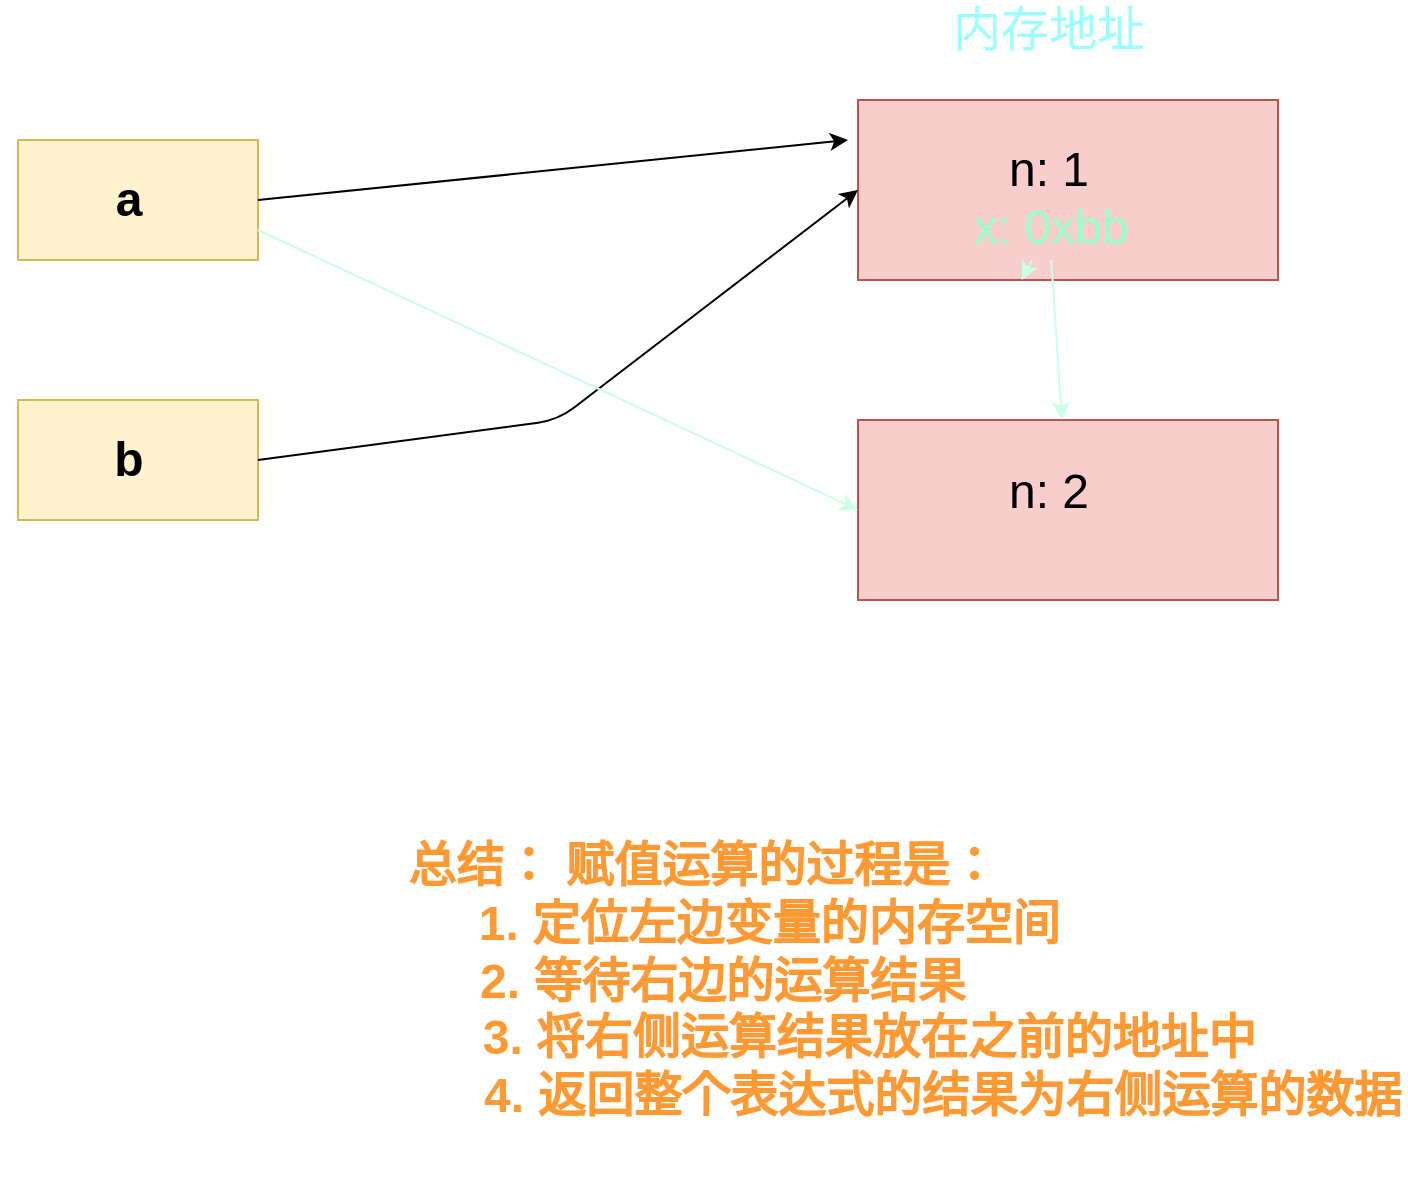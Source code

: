 <mxfile>
    <diagram id="0j_oOButhQDRncqjejQN" name="Page-1">
        <mxGraphModel dx="1714" dy="945" grid="0" gridSize="10" guides="1" tooltips="1" connect="1" arrows="1" fold="1" page="1" pageScale="1" pageWidth="827" pageHeight="1169" math="0" shadow="0">
            <root>
                <mxCell id="0"/>
                <mxCell id="1" parent="0"/>
                <mxCell id="2" value="" style="rounded=0;whiteSpace=wrap;html=1;fillColor=#fff2cc;strokeColor=#d6b656;shadow=0;" vertex="1" parent="1">
                    <mxGeometry x="140" y="180" width="120" height="60" as="geometry"/>
                </mxCell>
                <mxCell id="4" value="&lt;font style=&quot;font-size: 24px&quot;&gt;a&lt;/font&gt;" style="text;html=1;resizable=0;autosize=1;align=center;verticalAlign=middle;points=[];fillColor=none;strokeColor=none;rounded=0;shadow=0;spacing=10;fontStyle=1;fontColor=#000000;" vertex="1" parent="1">
                    <mxGeometry x="170" y="190" width="50" height="40" as="geometry"/>
                </mxCell>
                <mxCell id="5" value="" style="rounded=0;whiteSpace=wrap;html=1;shadow=0;fontSize=24;fillColor=#f8cecc;strokeColor=#b85450;" vertex="1" parent="1">
                    <mxGeometry x="560" y="160" width="210" height="90" as="geometry"/>
                </mxCell>
                <mxCell id="6" value="&lt;font color=&quot;#99ffff&quot;&gt;内存地址&lt;/font&gt;" style="text;html=1;resizable=0;autosize=1;align=center;verticalAlign=middle;points=[];fillColor=none;strokeColor=none;rounded=0;shadow=0;fontSize=24;fontColor=#000000;" vertex="1" parent="1">
                    <mxGeometry x="600" y="110" width="110" height="30" as="geometry"/>
                </mxCell>
                <mxCell id="7" value="n: 1" style="text;html=1;resizable=0;autosize=1;align=center;verticalAlign=middle;points=[];fillColor=none;strokeColor=none;rounded=0;shadow=0;fontSize=24;fontColor=#000000;" vertex="1" parent="1">
                    <mxGeometry x="625" y="180" width="60" height="30" as="geometry"/>
                </mxCell>
                <mxCell id="8" value="" style="rounded=0;whiteSpace=wrap;html=1;fillColor=#fff2cc;strokeColor=#d6b656;shadow=0;" vertex="1" parent="1">
                    <mxGeometry x="140" y="310" width="120" height="60" as="geometry"/>
                </mxCell>
                <mxCell id="9" value="&lt;font style=&quot;font-size: 24px&quot;&gt;b&lt;/font&gt;" style="text;html=1;resizable=0;autosize=1;align=center;verticalAlign=middle;points=[];fillColor=none;strokeColor=none;rounded=0;shadow=0;spacing=10;fontStyle=1;fontColor=#000000;" vertex="1" parent="1">
                    <mxGeometry x="170" y="320" width="50" height="40" as="geometry"/>
                </mxCell>
                <mxCell id="10" value="" style="endArrow=classic;html=1;fontSize=24;fontColor=#FF0000;exitX=1;exitY=0.5;exitDx=0;exitDy=0;entryX=0;entryY=0.5;entryDx=0;entryDy=0;" edge="1" parent="1" source="8" target="5">
                    <mxGeometry width="50" height="50" relative="1" as="geometry">
                        <mxPoint x="390" y="400" as="sourcePoint"/>
                        <mxPoint x="480" y="270" as="targetPoint"/>
                        <Array as="points">
                            <mxPoint x="410" y="320"/>
                        </Array>
                    </mxGeometry>
                </mxCell>
                <mxCell id="11" value="" style="endArrow=classic;html=1;fontSize=24;fontColor=#FF0000;exitX=1;exitY=0.5;exitDx=0;exitDy=0;" edge="1" parent="1" source="2">
                    <mxGeometry width="50" height="50" relative="1" as="geometry">
                        <mxPoint x="385" y="500" as="sourcePoint"/>
                        <mxPoint x="555" y="180" as="targetPoint"/>
                    </mxGeometry>
                </mxCell>
                <mxCell id="12" value="" style="rounded=0;whiteSpace=wrap;html=1;shadow=0;fontSize=24;fillColor=#f8cecc;strokeColor=#b85450;" vertex="1" parent="1">
                    <mxGeometry x="560" y="320" width="210" height="90" as="geometry"/>
                </mxCell>
                <mxCell id="14" value="n: 2" style="text;html=1;resizable=0;autosize=1;align=center;verticalAlign=middle;points=[];fillColor=none;strokeColor=none;rounded=0;shadow=0;fontSize=24;fontColor=#000000;" vertex="1" parent="1">
                    <mxGeometry x="630" y="339" width="50" height="33" as="geometry"/>
                </mxCell>
                <mxCell id="15" value="" style="endArrow=classic;html=1;fontSize=24;fontColor=#FF0000;exitX=1;exitY=0.75;exitDx=0;exitDy=0;entryX=0;entryY=0.5;entryDx=0;entryDy=0;strokeColor=#CCFFE6;" edge="1" parent="1" source="2" target="12">
                    <mxGeometry width="50" height="50" relative="1" as="geometry">
                        <mxPoint x="385" y="500" as="sourcePoint"/>
                        <mxPoint x="435" y="450" as="targetPoint"/>
                    </mxGeometry>
                </mxCell>
                <mxCell id="17" style="edgeStyle=none;html=1;fontSize=24;fontColor=#FF0000;strokeColor=#CCFFE6;" edge="1" parent="1" source="16" target="5">
                    <mxGeometry relative="1" as="geometry"/>
                </mxCell>
                <mxCell id="16" value="&lt;font color=&quot;#99ffcc&quot;&gt;x: 0xbb&lt;/font&gt;" style="text;html=1;resizable=0;autosize=1;align=center;verticalAlign=middle;points=[];fillColor=none;strokeColor=none;rounded=0;shadow=0;fontSize=24;fontColor=#000000;" vertex="1" parent="1">
                    <mxGeometry x="612" y="207" width="87" height="33" as="geometry"/>
                </mxCell>
                <mxCell id="18" value="" style="endArrow=classic;html=1;fontSize=24;fontColor=#FF0000;strokeColor=#CCFFE6;" edge="1" parent="1" source="16" target="12">
                    <mxGeometry width="50" height="50" relative="1" as="geometry">
                        <mxPoint x="269" y="527" as="sourcePoint"/>
                        <mxPoint x="569" y="667" as="targetPoint"/>
                    </mxGeometry>
                </mxCell>
                <mxCell id="19" value="&lt;div style=&quot;text-align: center&quot;&gt;&lt;font face=&quot;helvetica&quot; color=&quot;#ff9933&quot;&gt;&lt;b&gt;总结： 赋值运算的过程是：&lt;/b&gt;&lt;/font&gt;&lt;/div&gt;&lt;div style=&quot;text-align: center&quot;&gt;&lt;font face=&quot;helvetica&quot; color=&quot;#ff9933&quot;&gt;&lt;b&gt;&amp;nbsp; &amp;nbsp; &amp;nbsp; &amp;nbsp; &amp;nbsp; 1. 定位左边变量的内存空间&lt;/b&gt;&lt;/font&gt;&lt;/div&gt;&lt;div style=&quot;text-align: center&quot;&gt;&lt;font face=&quot;helvetica&quot; color=&quot;#ff9933&quot;&gt;&lt;b&gt;&amp;nbsp; &amp;nbsp;2. 等待右边的运算结果&lt;/b&gt;&lt;/font&gt;&lt;/div&gt;&lt;div style=&quot;text-align: center&quot;&gt;&lt;font face=&quot;helvetica&quot; color=&quot;#ff9933&quot;&gt;&lt;b&gt;&amp;nbsp; &amp;nbsp; &amp;nbsp; &amp;nbsp; &amp;nbsp; &amp;nbsp; &amp;nbsp; &amp;nbsp; &amp;nbsp; &amp;nbsp; &amp;nbsp; &amp;nbsp; &amp;nbsp;3. 将右侧运算结果放在之前的地址中&lt;/b&gt;&lt;/font&gt;&lt;/div&gt;&lt;div style=&quot;text-align: center&quot;&gt;&lt;font face=&quot;helvetica&quot; color=&quot;#ff9933&quot;&gt;&lt;b&gt;&amp;nbsp; &amp;nbsp; &amp;nbsp; &amp;nbsp; &amp;nbsp; &amp;nbsp; &amp;nbsp; &amp;nbsp; &amp;nbsp; &amp;nbsp; &amp;nbsp; &amp;nbsp; &amp;nbsp; &amp;nbsp; &amp;nbsp; &amp;nbsp; &amp;nbsp; &amp;nbsp; 4. 返回整个表达式的结果为右侧运算的数据&lt;/b&gt;&lt;/font&gt;&lt;/div&gt;&lt;div style=&quot;text-align: center&quot;&gt;&lt;font color=&quot;#000000&quot; face=&quot;helvetica&quot;&gt;&lt;b&gt;&lt;br&gt;&lt;/b&gt;&lt;/font&gt;&lt;/div&gt;" style="text;whiteSpace=wrap;html=1;fontSize=24;fontColor=#99FFCC;" vertex="1" parent="1">
                    <mxGeometry x="131" y="522" width="703" height="180" as="geometry"/>
                </mxCell>
            </root>
        </mxGraphModel>
    </diagram>
</mxfile>
